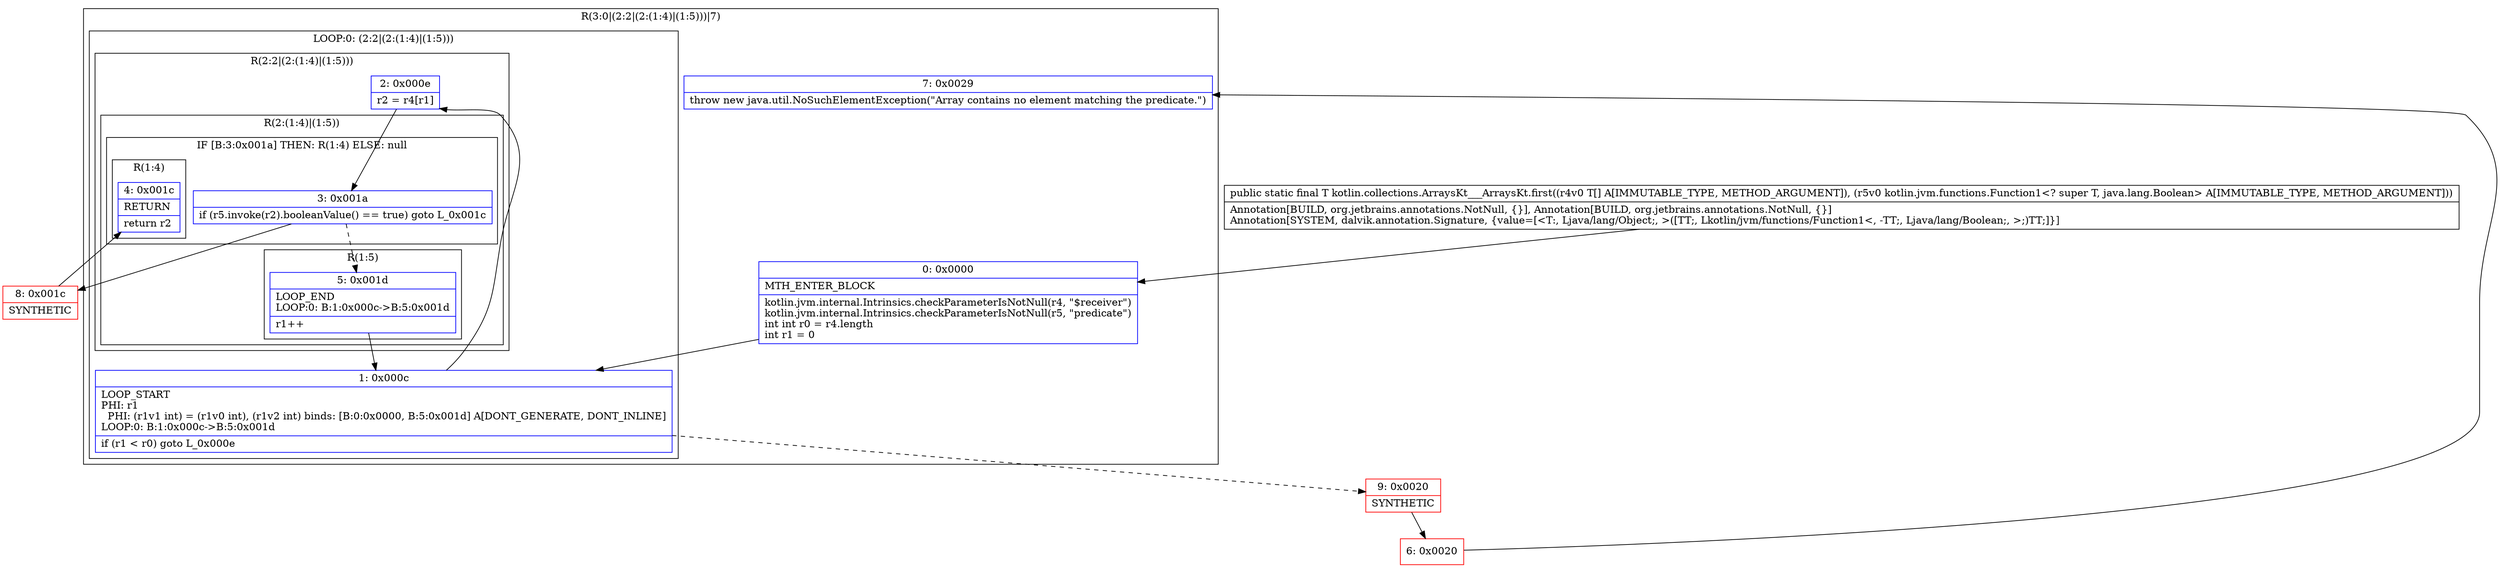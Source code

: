 digraph "CFG forkotlin.collections.ArraysKt___ArraysKt.first([Ljava\/lang\/Object;Lkotlin\/jvm\/functions\/Function1;)Ljava\/lang\/Object;" {
subgraph cluster_Region_277608887 {
label = "R(3:0|(2:2|(2:(1:4)|(1:5)))|7)";
node [shape=record,color=blue];
Node_0 [shape=record,label="{0\:\ 0x0000|MTH_ENTER_BLOCK\l|kotlin.jvm.internal.Intrinsics.checkParameterIsNotNull(r4, \"$receiver\")\lkotlin.jvm.internal.Intrinsics.checkParameterIsNotNull(r5, \"predicate\")\lint int r0 = r4.length\lint r1 = 0\l}"];
subgraph cluster_LoopRegion_1095266558 {
label = "LOOP:0: (2:2|(2:(1:4)|(1:5)))";
node [shape=record,color=blue];
Node_1 [shape=record,label="{1\:\ 0x000c|LOOP_START\lPHI: r1 \l  PHI: (r1v1 int) = (r1v0 int), (r1v2 int) binds: [B:0:0x0000, B:5:0x001d] A[DONT_GENERATE, DONT_INLINE]\lLOOP:0: B:1:0x000c\-\>B:5:0x001d\l|if (r1 \< r0) goto L_0x000e\l}"];
subgraph cluster_Region_1334645938 {
label = "R(2:2|(2:(1:4)|(1:5)))";
node [shape=record,color=blue];
Node_2 [shape=record,label="{2\:\ 0x000e|r2 = r4[r1]\l}"];
subgraph cluster_Region_1410965067 {
label = "R(2:(1:4)|(1:5))";
node [shape=record,color=blue];
subgraph cluster_IfRegion_189978030 {
label = "IF [B:3:0x001a] THEN: R(1:4) ELSE: null";
node [shape=record,color=blue];
Node_3 [shape=record,label="{3\:\ 0x001a|if (r5.invoke(r2).booleanValue() == true) goto L_0x001c\l}"];
subgraph cluster_Region_1993082637 {
label = "R(1:4)";
node [shape=record,color=blue];
Node_4 [shape=record,label="{4\:\ 0x001c|RETURN\l|return r2\l}"];
}
}
subgraph cluster_Region_638088524 {
label = "R(1:5)";
node [shape=record,color=blue];
Node_5 [shape=record,label="{5\:\ 0x001d|LOOP_END\lLOOP:0: B:1:0x000c\-\>B:5:0x001d\l|r1++\l}"];
}
}
}
}
Node_7 [shape=record,label="{7\:\ 0x0029|throw new java.util.NoSuchElementException(\"Array contains no element matching the predicate.\")\l}"];
}
Node_6 [shape=record,color=red,label="{6\:\ 0x0020}"];
Node_8 [shape=record,color=red,label="{8\:\ 0x001c|SYNTHETIC\l}"];
Node_9 [shape=record,color=red,label="{9\:\ 0x0020|SYNTHETIC\l}"];
MethodNode[shape=record,label="{public static final T kotlin.collections.ArraysKt___ArraysKt.first((r4v0 T[] A[IMMUTABLE_TYPE, METHOD_ARGUMENT]), (r5v0 kotlin.jvm.functions.Function1\<? super T, java.lang.Boolean\> A[IMMUTABLE_TYPE, METHOD_ARGUMENT]))  | Annotation[BUILD, org.jetbrains.annotations.NotNull, \{\}], Annotation[BUILD, org.jetbrains.annotations.NotNull, \{\}]\lAnnotation[SYSTEM, dalvik.annotation.Signature, \{value=[\<T:, Ljava\/lang\/Object;, \>([TT;, Lkotlin\/jvm\/functions\/Function1\<, \-TT;, Ljava\/lang\/Boolean;, \>;)TT;]\}]\l}"];
MethodNode -> Node_0;
Node_0 -> Node_1;
Node_1 -> Node_2;
Node_1 -> Node_9[style=dashed];
Node_2 -> Node_3;
Node_3 -> Node_5[style=dashed];
Node_3 -> Node_8;
Node_5 -> Node_1;
Node_6 -> Node_7;
Node_8 -> Node_4;
Node_9 -> Node_6;
}

